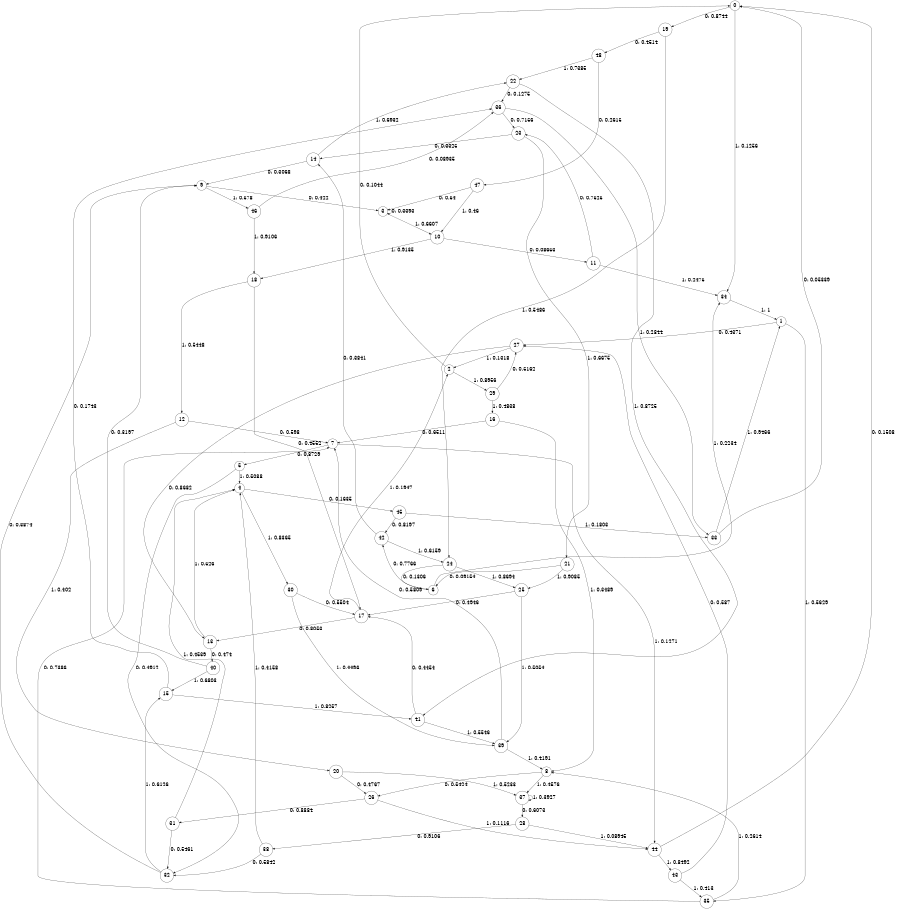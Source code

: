digraph "ch36concat_phase3_L9" {
size = "6,8.5";
ratio = "fill";
node [shape = circle];
node [fontsize = 24];
edge [fontsize = 24];
0 -> 19 [label = "0: 0.8744   "];
0 -> 34 [label = "1: 0.1256   "];
1 -> 27 [label = "0: 0.4371   "];
1 -> 35 [label = "1: 0.5629   "];
2 -> 0 [label = "0: 0.1044   "];
2 -> 29 [label = "1: 0.8956   "];
3 -> 3 [label = "0: 0.3393   "];
3 -> 10 [label = "1: 0.6607   "];
4 -> 45 [label = "0: 0.1635   "];
4 -> 30 [label = "1: 0.8365   "];
5 -> 32 [label = "0: 0.4912   "];
5 -> 4 [label = "1: 0.5088   "];
6 -> 42 [label = "0: 0.7766   "];
6 -> 34 [label = "1: 0.2234   "];
7 -> 5 [label = "0: 0.8729   "];
7 -> 44 [label = "1: 0.1271   "];
8 -> 26 [label = "0: 0.5424   "];
8 -> 37 [label = "1: 0.4576   "];
9 -> 3 [label = "0: 0.422    "];
9 -> 46 [label = "1: 0.578    "];
10 -> 11 [label = "0: 0.08653  "];
10 -> 18 [label = "1: 0.9135   "];
11 -> 23 [label = "0: 0.7525   "];
11 -> 34 [label = "1: 0.2475   "];
12 -> 7 [label = "0: 0.598    "];
12 -> 20 [label = "1: 0.402    "];
13 -> 40 [label = "0: 0.474    "];
13 -> 4 [label = "1: 0.526    "];
14 -> 9 [label = "0: 0.3068   "];
14 -> 22 [label = "1: 0.6932   "];
15 -> 36 [label = "0: 0.1743   "];
15 -> 41 [label = "1: 0.8257   "];
16 -> 7 [label = "0: 0.6511   "];
16 -> 8 [label = "1: 0.3489   "];
17 -> 13 [label = "0: 0.8053   "];
17 -> 2 [label = "1: 0.1947   "];
18 -> 17 [label = "0: 0.4552   "];
18 -> 12 [label = "1: 0.5448   "];
19 -> 48 [label = "0: 0.4514   "];
19 -> 24 [label = "1: 0.5486   "];
20 -> 26 [label = "0: 0.4767   "];
20 -> 37 [label = "1: 0.5233   "];
21 -> 6 [label = "0: 0.09154  "];
21 -> 25 [label = "1: 0.9085   "];
22 -> 36 [label = "0: 0.1275   "];
22 -> 41 [label = "1: 0.8725   "];
23 -> 14 [label = "0: 0.3325   "];
23 -> 21 [label = "1: 0.6675   "];
24 -> 6 [label = "0: 0.1306   "];
24 -> 25 [label = "1: 0.8694   "];
25 -> 17 [label = "0: 0.4946   "];
25 -> 39 [label = "1: 0.5054   "];
26 -> 31 [label = "0: 0.8884   "];
26 -> 44 [label = "1: 0.1116   "];
27 -> 13 [label = "0: 0.8682   "];
27 -> 2 [label = "1: 0.1318   "];
28 -> 38 [label = "0: 0.9106   "];
28 -> 44 [label = "1: 0.08945  "];
29 -> 27 [label = "0: 0.5162   "];
29 -> 16 [label = "1: 0.4838   "];
30 -> 17 [label = "0: 0.5504   "];
30 -> 39 [label = "1: 0.4496   "];
31 -> 32 [label = "0: 0.5461   "];
31 -> 4 [label = "1: 0.4539   "];
32 -> 9 [label = "0: 0.3874   "];
32 -> 15 [label = "1: 0.6126   "];
33 -> 0 [label = "0: 0.05339  "];
33 -> 1 [label = "1: 0.9466   "];
34 -> 1 [label = "1: 1        "];
35 -> 7 [label = "0: 0.7386   "];
35 -> 8 [label = "1: 0.2614   "];
36 -> 23 [label = "0: 0.7156   "];
36 -> 33 [label = "1: 0.2844   "];
37 -> 28 [label = "0: 0.6073   "];
37 -> 37 [label = "1: 0.3927   "];
38 -> 32 [label = "0: 0.5842   "];
38 -> 4 [label = "1: 0.4158   "];
39 -> 7 [label = "0: 0.5809   "];
39 -> 8 [label = "1: 0.4191   "];
40 -> 9 [label = "0: 0.3197   "];
40 -> 15 [label = "1: 0.6803   "];
41 -> 17 [label = "0: 0.4454   "];
41 -> 39 [label = "1: 0.5546   "];
42 -> 14 [label = "0: 0.3841   "];
42 -> 24 [label = "1: 0.6159   "];
43 -> 27 [label = "0: 0.587    "];
43 -> 35 [label = "1: 0.413    "];
44 -> 0 [label = "0: 0.1508   "];
44 -> 43 [label = "1: 0.8492   "];
45 -> 42 [label = "0: 0.8197   "];
45 -> 33 [label = "1: 0.1803   "];
46 -> 36 [label = "0: 0.08935  "];
46 -> 18 [label = "1: 0.9106   "];
47 -> 3 [label = "0: 0.54     "];
47 -> 10 [label = "1: 0.46     "];
48 -> 47 [label = "0: 0.2615   "];
48 -> 22 [label = "1: 0.7385   "];
}
